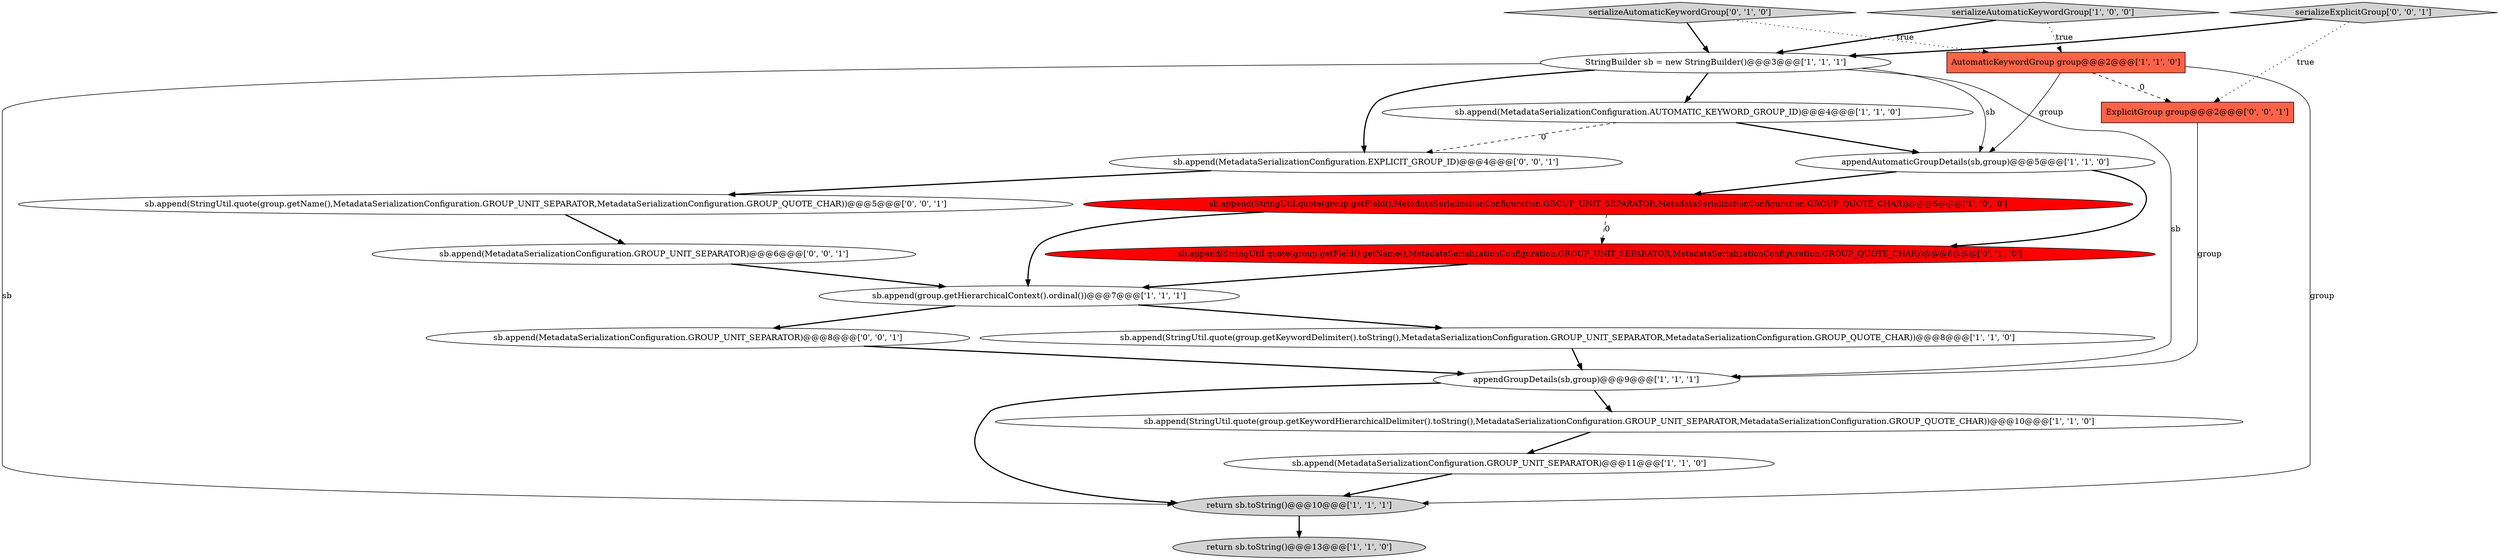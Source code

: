 digraph {
2 [style = filled, label = "appendGroupDetails(sb,group)@@@9@@@['1', '1', '1']", fillcolor = white, shape = ellipse image = "AAA0AAABBB1BBB"];
8 [style = filled, label = "sb.append(MetadataSerializationConfiguration.GROUP_UNIT_SEPARATOR)@@@11@@@['1', '1', '0']", fillcolor = white, shape = ellipse image = "AAA0AAABBB1BBB"];
15 [style = filled, label = "sb.append(MetadataSerializationConfiguration.EXPLICIT_GROUP_ID)@@@4@@@['0', '0', '1']", fillcolor = white, shape = ellipse image = "AAA0AAABBB3BBB"];
20 [style = filled, label = "sb.append(StringUtil.quote(group.getName(),MetadataSerializationConfiguration.GROUP_UNIT_SEPARATOR,MetadataSerializationConfiguration.GROUP_QUOTE_CHAR))@@@5@@@['0', '0', '1']", fillcolor = white, shape = ellipse image = "AAA0AAABBB3BBB"];
10 [style = filled, label = "return sb.toString()@@@10@@@['1', '1', '1']", fillcolor = lightgray, shape = ellipse image = "AAA0AAABBB1BBB"];
7 [style = filled, label = "AutomaticKeywordGroup group@@@2@@@['1', '1', '0']", fillcolor = tomato, shape = box image = "AAA0AAABBB1BBB"];
16 [style = filled, label = "sb.append(MetadataSerializationConfiguration.GROUP_UNIT_SEPARATOR)@@@8@@@['0', '0', '1']", fillcolor = white, shape = ellipse image = "AAA0AAABBB3BBB"];
5 [style = filled, label = "serializeAutomaticKeywordGroup['1', '0', '0']", fillcolor = lightgray, shape = diamond image = "AAA0AAABBB1BBB"];
18 [style = filled, label = "serializeExplicitGroup['0', '0', '1']", fillcolor = lightgray, shape = diamond image = "AAA0AAABBB3BBB"];
1 [style = filled, label = "StringBuilder sb = new StringBuilder()@@@3@@@['1', '1', '1']", fillcolor = white, shape = ellipse image = "AAA0AAABBB1BBB"];
13 [style = filled, label = "sb.append(StringUtil.quote(group.getField().getName(),MetadataSerializationConfiguration.GROUP_UNIT_SEPARATOR,MetadataSerializationConfiguration.GROUP_QUOTE_CHAR))@@@6@@@['0', '1', '0']", fillcolor = red, shape = ellipse image = "AAA1AAABBB2BBB"];
6 [style = filled, label = "sb.append(StringUtil.quote(group.getKeywordHierarchicalDelimiter().toString(),MetadataSerializationConfiguration.GROUP_UNIT_SEPARATOR,MetadataSerializationConfiguration.GROUP_QUOTE_CHAR))@@@10@@@['1', '1', '0']", fillcolor = white, shape = ellipse image = "AAA0AAABBB1BBB"];
3 [style = filled, label = "sb.append(StringUtil.quote(group.getField(),MetadataSerializationConfiguration.GROUP_UNIT_SEPARATOR,MetadataSerializationConfiguration.GROUP_QUOTE_CHAR))@@@6@@@['1', '0', '0']", fillcolor = red, shape = ellipse image = "AAA1AAABBB1BBB"];
0 [style = filled, label = "sb.append(StringUtil.quote(group.getKeywordDelimiter().toString(),MetadataSerializationConfiguration.GROUP_UNIT_SEPARATOR,MetadataSerializationConfiguration.GROUP_QUOTE_CHAR))@@@8@@@['1', '1', '0']", fillcolor = white, shape = ellipse image = "AAA0AAABBB1BBB"];
12 [style = filled, label = "sb.append(MetadataSerializationConfiguration.AUTOMATIC_KEYWORD_GROUP_ID)@@@4@@@['1', '1', '0']", fillcolor = white, shape = ellipse image = "AAA0AAABBB1BBB"];
19 [style = filled, label = "ExplicitGroup group@@@2@@@['0', '0', '1']", fillcolor = tomato, shape = box image = "AAA0AAABBB3BBB"];
9 [style = filled, label = "sb.append(group.getHierarchicalContext().ordinal())@@@7@@@['1', '1', '1']", fillcolor = white, shape = ellipse image = "AAA0AAABBB1BBB"];
14 [style = filled, label = "serializeAutomaticKeywordGroup['0', '1', '0']", fillcolor = lightgray, shape = diamond image = "AAA0AAABBB2BBB"];
11 [style = filled, label = "appendAutomaticGroupDetails(sb,group)@@@5@@@['1', '1', '0']", fillcolor = white, shape = ellipse image = "AAA0AAABBB1BBB"];
4 [style = filled, label = "return sb.toString()@@@13@@@['1', '1', '0']", fillcolor = lightgray, shape = ellipse image = "AAA0AAABBB1BBB"];
17 [style = filled, label = "sb.append(MetadataSerializationConfiguration.GROUP_UNIT_SEPARATOR)@@@6@@@['0', '0', '1']", fillcolor = white, shape = ellipse image = "AAA0AAABBB3BBB"];
8->10 [style = bold, label=""];
20->17 [style = bold, label=""];
9->0 [style = bold, label=""];
2->6 [style = bold, label=""];
19->2 [style = solid, label="group"];
1->15 [style = bold, label=""];
17->9 [style = bold, label=""];
0->2 [style = bold, label=""];
12->11 [style = bold, label=""];
18->19 [style = dotted, label="true"];
7->11 [style = solid, label="group"];
16->2 [style = bold, label=""];
2->10 [style = bold, label=""];
3->13 [style = dashed, label="0"];
9->16 [style = bold, label=""];
14->1 [style = bold, label=""];
3->9 [style = bold, label=""];
5->1 [style = bold, label=""];
7->10 [style = solid, label="group"];
1->11 [style = solid, label="sb"];
18->1 [style = bold, label=""];
11->3 [style = bold, label=""];
7->19 [style = dashed, label="0"];
5->7 [style = dotted, label="true"];
15->20 [style = bold, label=""];
11->13 [style = bold, label=""];
6->8 [style = bold, label=""];
14->7 [style = dotted, label="true"];
1->2 [style = solid, label="sb"];
1->12 [style = bold, label=""];
10->4 [style = bold, label=""];
12->15 [style = dashed, label="0"];
1->10 [style = solid, label="sb"];
13->9 [style = bold, label=""];
}
